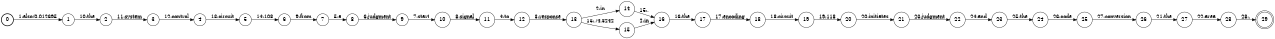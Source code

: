 digraph FST {
rankdir = LR;
size = "8.5,11";
label = "";
center = 1;
orientation = Portrait;
ranksep = "0.4";
nodesep = "0.25";
0 [label = "0", shape = circle, style = bold, fontsize = 14]
	0 -> 1 [label = "1:also/0.012695", fontsize = 14];
1 [label = "1", shape = circle, style = solid, fontsize = 14]
	1 -> 2 [label = "10:the", fontsize = 14];
2 [label = "2", shape = circle, style = solid, fontsize = 14]
	2 -> 3 [label = "11:system", fontsize = 14];
3 [label = "3", shape = circle, style = solid, fontsize = 14]
	3 -> 4 [label = "12:control", fontsize = 14];
4 [label = "4", shape = circle, style = solid, fontsize = 14]
	4 -> 5 [label = "13:circuit", fontsize = 14];
5 [label = "5", shape = circle, style = solid, fontsize = 14]
	5 -> 6 [label = "14:108", fontsize = 14];
6 [label = "6", shape = circle, style = solid, fontsize = 14]
	6 -> 7 [label = "9:from", fontsize = 14];
7 [label = "7", shape = circle, style = solid, fontsize = 14]
	7 -> 8 [label = "5:a", fontsize = 14];
8 [label = "8", shape = circle, style = solid, fontsize = 14]
	8 -> 9 [label = "6:judgment", fontsize = 14];
9 [label = "9", shape = circle, style = solid, fontsize = 14]
	9 -> 10 [label = "7:start", fontsize = 14];
10 [label = "10", shape = circle, style = solid, fontsize = 14]
	10 -> 11 [label = "8:signal", fontsize = 14];
11 [label = "11", shape = circle, style = solid, fontsize = 14]
	11 -> 12 [label = "4:to", fontsize = 14];
12 [label = "12", shape = circle, style = solid, fontsize = 14]
	12 -> 13 [label = "3:response", fontsize = 14];
13 [label = "13", shape = circle, style = solid, fontsize = 14]
	13 -> 14 [label = "2:in", fontsize = 14];
	13 -> 15 [label = "15:,/4.3242", fontsize = 14];
14 [label = "14", shape = circle, style = solid, fontsize = 14]
	14 -> 16 [label = "15:,", fontsize = 14];
15 [label = "15", shape = circle, style = solid, fontsize = 14]
	15 -> 16 [label = "2:in", fontsize = 14];
16 [label = "16", shape = circle, style = solid, fontsize = 14]
	16 -> 17 [label = "16:the", fontsize = 14];
17 [label = "17", shape = circle, style = solid, fontsize = 14]
	17 -> 18 [label = "17:encoding", fontsize = 14];
18 [label = "18", shape = circle, style = solid, fontsize = 14]
	18 -> 19 [label = "18:circuit", fontsize = 14];
19 [label = "19", shape = circle, style = solid, fontsize = 14]
	19 -> 20 [label = "19:118", fontsize = 14];
20 [label = "20", shape = circle, style = solid, fontsize = 14]
	20 -> 21 [label = "20:initiates", fontsize = 14];
21 [label = "21", shape = circle, style = solid, fontsize = 14]
	21 -> 22 [label = "23:judgment", fontsize = 14];
22 [label = "22", shape = circle, style = solid, fontsize = 14]
	22 -> 23 [label = "24:and", fontsize = 14];
23 [label = "23", shape = circle, style = solid, fontsize = 14]
	23 -> 24 [label = "25:the", fontsize = 14];
24 [label = "24", shape = circle, style = solid, fontsize = 14]
	24 -> 25 [label = "26:code", fontsize = 14];
25 [label = "25", shape = circle, style = solid, fontsize = 14]
	25 -> 26 [label = "27:conversion", fontsize = 14];
26 [label = "26", shape = circle, style = solid, fontsize = 14]
	26 -> 27 [label = "21:the", fontsize = 14];
27 [label = "27", shape = circle, style = solid, fontsize = 14]
	27 -> 28 [label = "22:area", fontsize = 14];
28 [label = "28", shape = circle, style = solid, fontsize = 14]
	28 -> 29 [label = "28:.", fontsize = 14];
29 [label = "29", shape = doublecircle, style = solid, fontsize = 14]
}
